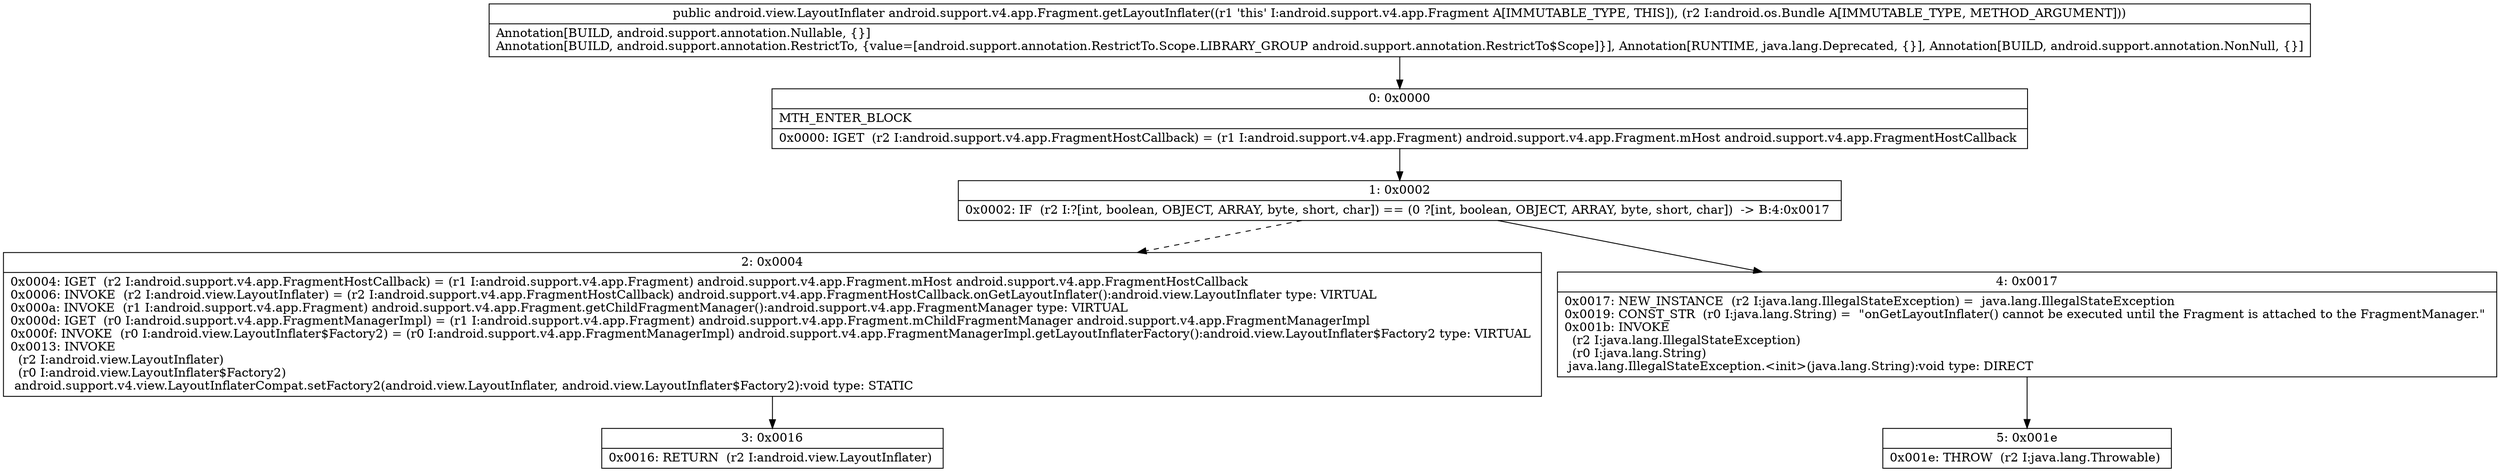 digraph "CFG forandroid.support.v4.app.Fragment.getLayoutInflater(Landroid\/os\/Bundle;)Landroid\/view\/LayoutInflater;" {
Node_0 [shape=record,label="{0\:\ 0x0000|MTH_ENTER_BLOCK\l|0x0000: IGET  (r2 I:android.support.v4.app.FragmentHostCallback) = (r1 I:android.support.v4.app.Fragment) android.support.v4.app.Fragment.mHost android.support.v4.app.FragmentHostCallback \l}"];
Node_1 [shape=record,label="{1\:\ 0x0002|0x0002: IF  (r2 I:?[int, boolean, OBJECT, ARRAY, byte, short, char]) == (0 ?[int, boolean, OBJECT, ARRAY, byte, short, char])  \-\> B:4:0x0017 \l}"];
Node_2 [shape=record,label="{2\:\ 0x0004|0x0004: IGET  (r2 I:android.support.v4.app.FragmentHostCallback) = (r1 I:android.support.v4.app.Fragment) android.support.v4.app.Fragment.mHost android.support.v4.app.FragmentHostCallback \l0x0006: INVOKE  (r2 I:android.view.LayoutInflater) = (r2 I:android.support.v4.app.FragmentHostCallback) android.support.v4.app.FragmentHostCallback.onGetLayoutInflater():android.view.LayoutInflater type: VIRTUAL \l0x000a: INVOKE  (r1 I:android.support.v4.app.Fragment) android.support.v4.app.Fragment.getChildFragmentManager():android.support.v4.app.FragmentManager type: VIRTUAL \l0x000d: IGET  (r0 I:android.support.v4.app.FragmentManagerImpl) = (r1 I:android.support.v4.app.Fragment) android.support.v4.app.Fragment.mChildFragmentManager android.support.v4.app.FragmentManagerImpl \l0x000f: INVOKE  (r0 I:android.view.LayoutInflater$Factory2) = (r0 I:android.support.v4.app.FragmentManagerImpl) android.support.v4.app.FragmentManagerImpl.getLayoutInflaterFactory():android.view.LayoutInflater$Factory2 type: VIRTUAL \l0x0013: INVOKE  \l  (r2 I:android.view.LayoutInflater)\l  (r0 I:android.view.LayoutInflater$Factory2)\l android.support.v4.view.LayoutInflaterCompat.setFactory2(android.view.LayoutInflater, android.view.LayoutInflater$Factory2):void type: STATIC \l}"];
Node_3 [shape=record,label="{3\:\ 0x0016|0x0016: RETURN  (r2 I:android.view.LayoutInflater) \l}"];
Node_4 [shape=record,label="{4\:\ 0x0017|0x0017: NEW_INSTANCE  (r2 I:java.lang.IllegalStateException) =  java.lang.IllegalStateException \l0x0019: CONST_STR  (r0 I:java.lang.String) =  \"onGetLayoutInflater() cannot be executed until the Fragment is attached to the FragmentManager.\" \l0x001b: INVOKE  \l  (r2 I:java.lang.IllegalStateException)\l  (r0 I:java.lang.String)\l java.lang.IllegalStateException.\<init\>(java.lang.String):void type: DIRECT \l}"];
Node_5 [shape=record,label="{5\:\ 0x001e|0x001e: THROW  (r2 I:java.lang.Throwable) \l}"];
MethodNode[shape=record,label="{public android.view.LayoutInflater android.support.v4.app.Fragment.getLayoutInflater((r1 'this' I:android.support.v4.app.Fragment A[IMMUTABLE_TYPE, THIS]), (r2 I:android.os.Bundle A[IMMUTABLE_TYPE, METHOD_ARGUMENT]))  | Annotation[BUILD, android.support.annotation.Nullable, \{\}]\lAnnotation[BUILD, android.support.annotation.RestrictTo, \{value=[android.support.annotation.RestrictTo.Scope.LIBRARY_GROUP android.support.annotation.RestrictTo$Scope]\}], Annotation[RUNTIME, java.lang.Deprecated, \{\}], Annotation[BUILD, android.support.annotation.NonNull, \{\}]\l}"];
MethodNode -> Node_0;
Node_0 -> Node_1;
Node_1 -> Node_2[style=dashed];
Node_1 -> Node_4;
Node_2 -> Node_3;
Node_4 -> Node_5;
}

